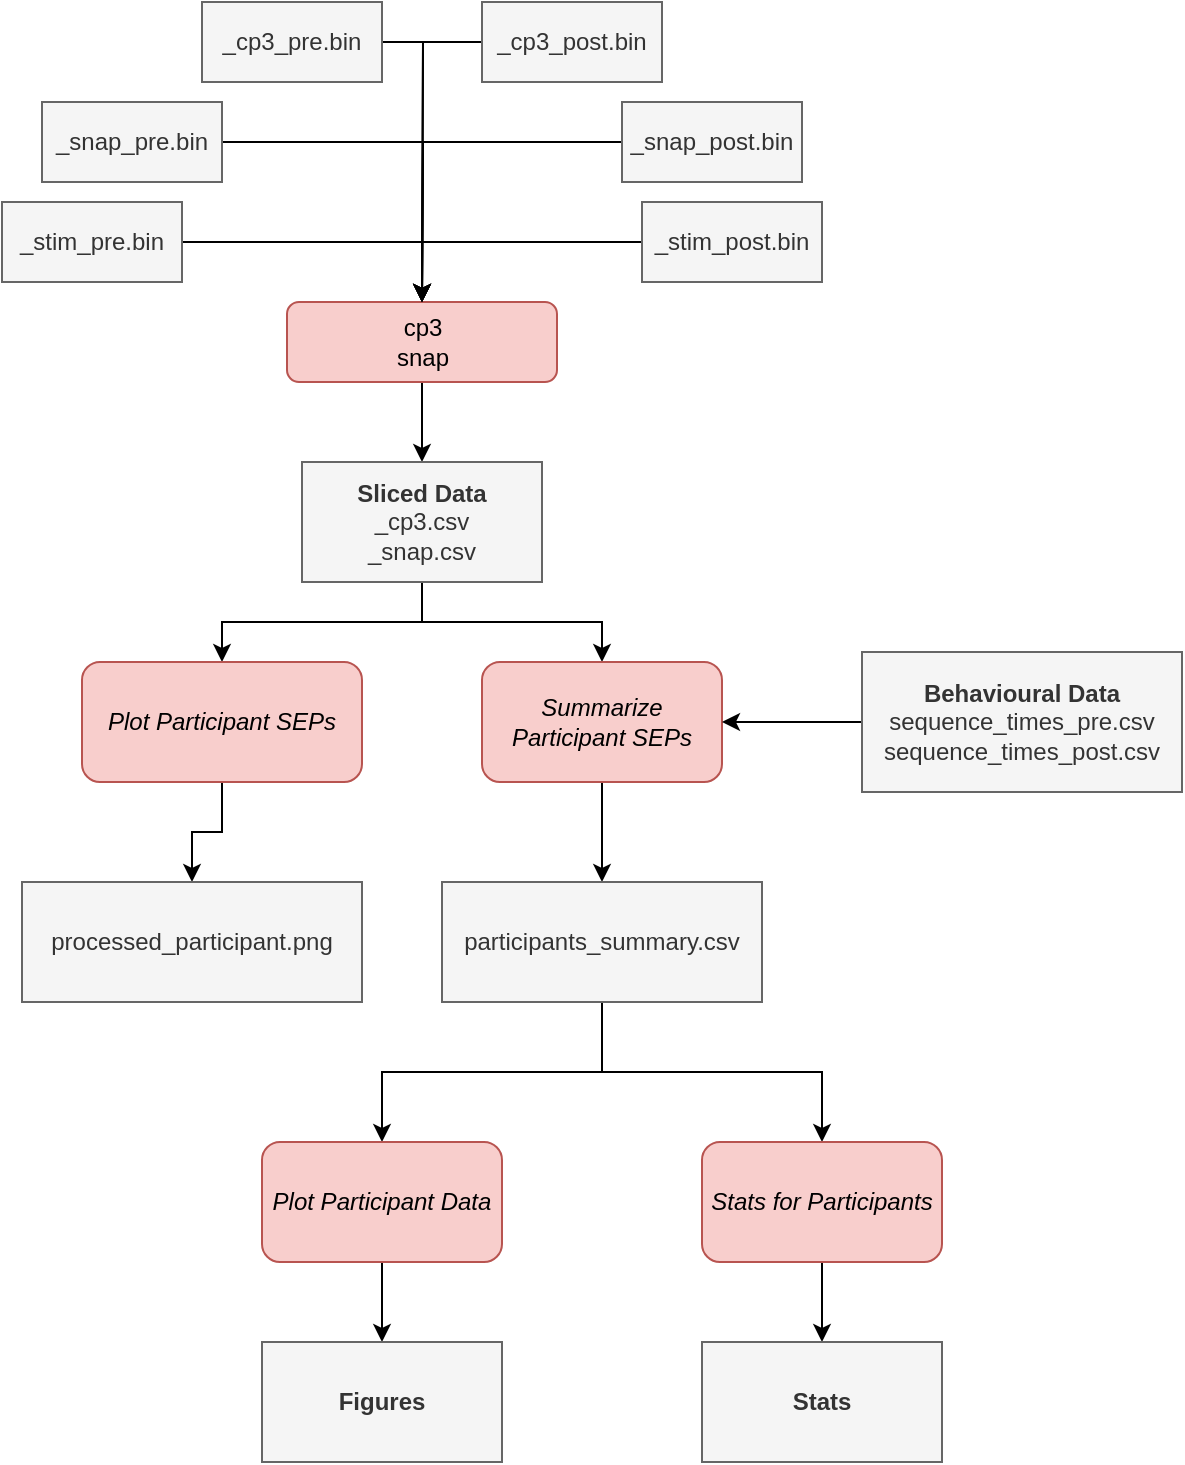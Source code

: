 <mxfile version="26.1.0">
  <diagram id="C5RBs43oDa-KdzZeNtuy" name="Page-1">
    <mxGraphModel dx="2074" dy="1132" grid="1" gridSize="10" guides="1" tooltips="1" connect="1" arrows="1" fold="1" page="1" pageScale="1" pageWidth="827" pageHeight="1169" math="0" shadow="0">
      <root>
        <mxCell id="WIyWlLk6GJQsqaUBKTNV-0" />
        <mxCell id="WIyWlLk6GJQsqaUBKTNV-1" parent="WIyWlLk6GJQsqaUBKTNV-0" />
        <mxCell id="HiGR0V0xMvPDKsH27MNp-20" style="edgeStyle=orthogonalEdgeStyle;rounded=0;orthogonalLoop=1;jettySize=auto;html=1;" edge="1" parent="WIyWlLk6GJQsqaUBKTNV-1" source="HiGR0V0xMvPDKsH27MNp-0" target="HiGR0V0xMvPDKsH27MNp-19">
          <mxGeometry relative="1" as="geometry" />
        </mxCell>
        <mxCell id="HiGR0V0xMvPDKsH27MNp-0" value="cp3&lt;div&gt;snap&lt;/div&gt;" style="rounded=1;whiteSpace=wrap;html=1;fillColor=#f8cecc;strokeColor=#b85450;" vertex="1" parent="WIyWlLk6GJQsqaUBKTNV-1">
          <mxGeometry x="302.5" y="180" width="135" height="40" as="geometry" />
        </mxCell>
        <mxCell id="HiGR0V0xMvPDKsH27MNp-17" style="edgeStyle=orthogonalEdgeStyle;rounded=0;orthogonalLoop=1;jettySize=auto;html=1;" edge="1" parent="WIyWlLk6GJQsqaUBKTNV-1" source="HiGR0V0xMvPDKsH27MNp-1">
          <mxGeometry relative="1" as="geometry">
            <mxPoint x="370" y="180" as="targetPoint" />
          </mxGeometry>
        </mxCell>
        <mxCell id="HiGR0V0xMvPDKsH27MNp-1" value="_snap_pre.bin" style="rounded=0;whiteSpace=wrap;html=1;fillColor=#f5f5f5;fontColor=#333333;strokeColor=#666666;" vertex="1" parent="WIyWlLk6GJQsqaUBKTNV-1">
          <mxGeometry x="180" y="80" width="90" height="40" as="geometry" />
        </mxCell>
        <mxCell id="HiGR0V0xMvPDKsH27MNp-14" style="edgeStyle=orthogonalEdgeStyle;rounded=0;orthogonalLoop=1;jettySize=auto;html=1;" edge="1" parent="WIyWlLk6GJQsqaUBKTNV-1" source="HiGR0V0xMvPDKsH27MNp-8">
          <mxGeometry relative="1" as="geometry">
            <mxPoint x="370" y="180" as="targetPoint" />
          </mxGeometry>
        </mxCell>
        <mxCell id="HiGR0V0xMvPDKsH27MNp-8" value="_snap_post.bin" style="rounded=0;whiteSpace=wrap;html=1;fillColor=#f5f5f5;fontColor=#333333;strokeColor=#666666;" vertex="1" parent="WIyWlLk6GJQsqaUBKTNV-1">
          <mxGeometry x="470" y="80" width="90" height="40" as="geometry" />
        </mxCell>
        <mxCell id="HiGR0V0xMvPDKsH27MNp-15" style="edgeStyle=orthogonalEdgeStyle;rounded=0;orthogonalLoop=1;jettySize=auto;html=1;" edge="1" parent="WIyWlLk6GJQsqaUBKTNV-1" source="HiGR0V0xMvPDKsH27MNp-9">
          <mxGeometry relative="1" as="geometry">
            <mxPoint x="370" y="180" as="targetPoint" />
          </mxGeometry>
        </mxCell>
        <mxCell id="HiGR0V0xMvPDKsH27MNp-9" value="_cp3_post.bin" style="rounded=0;whiteSpace=wrap;html=1;fillColor=#f5f5f5;fontColor=#333333;strokeColor=#666666;" vertex="1" parent="WIyWlLk6GJQsqaUBKTNV-1">
          <mxGeometry x="400" y="30" width="90" height="40" as="geometry" />
        </mxCell>
        <mxCell id="HiGR0V0xMvPDKsH27MNp-16" style="edgeStyle=orthogonalEdgeStyle;rounded=0;orthogonalLoop=1;jettySize=auto;html=1;" edge="1" parent="WIyWlLk6GJQsqaUBKTNV-1" source="HiGR0V0xMvPDKsH27MNp-10">
          <mxGeometry relative="1" as="geometry">
            <mxPoint x="370" y="180" as="targetPoint" />
          </mxGeometry>
        </mxCell>
        <mxCell id="HiGR0V0xMvPDKsH27MNp-10" value="_cp3_pre.bin" style="rounded=0;whiteSpace=wrap;html=1;fillColor=#f5f5f5;fontColor=#333333;strokeColor=#666666;" vertex="1" parent="WIyWlLk6GJQsqaUBKTNV-1">
          <mxGeometry x="260" y="30" width="90" height="40" as="geometry" />
        </mxCell>
        <mxCell id="HiGR0V0xMvPDKsH27MNp-18" style="edgeStyle=orthogonalEdgeStyle;rounded=0;orthogonalLoop=1;jettySize=auto;html=1;entryX=0.5;entryY=0;entryDx=0;entryDy=0;" edge="1" parent="WIyWlLk6GJQsqaUBKTNV-1" source="HiGR0V0xMvPDKsH27MNp-11" target="HiGR0V0xMvPDKsH27MNp-0">
          <mxGeometry relative="1" as="geometry" />
        </mxCell>
        <mxCell id="HiGR0V0xMvPDKsH27MNp-11" value="_stim_pre.bin" style="rounded=0;whiteSpace=wrap;html=1;fillColor=#f5f5f5;fontColor=#333333;strokeColor=#666666;" vertex="1" parent="WIyWlLk6GJQsqaUBKTNV-1">
          <mxGeometry x="160" y="130" width="90" height="40" as="geometry" />
        </mxCell>
        <mxCell id="HiGR0V0xMvPDKsH27MNp-13" style="edgeStyle=orthogonalEdgeStyle;rounded=0;orthogonalLoop=1;jettySize=auto;html=1;entryX=0.5;entryY=0;entryDx=0;entryDy=0;" edge="1" parent="WIyWlLk6GJQsqaUBKTNV-1" source="HiGR0V0xMvPDKsH27MNp-12" target="HiGR0V0xMvPDKsH27MNp-0">
          <mxGeometry relative="1" as="geometry" />
        </mxCell>
        <mxCell id="HiGR0V0xMvPDKsH27MNp-12" value="_stim_post.bin" style="rounded=0;whiteSpace=wrap;html=1;fillColor=#f5f5f5;fontColor=#333333;strokeColor=#666666;" vertex="1" parent="WIyWlLk6GJQsqaUBKTNV-1">
          <mxGeometry x="480" y="130" width="90" height="40" as="geometry" />
        </mxCell>
        <mxCell id="HiGR0V0xMvPDKsH27MNp-23" style="edgeStyle=orthogonalEdgeStyle;rounded=0;orthogonalLoop=1;jettySize=auto;html=1;entryX=0.5;entryY=0;entryDx=0;entryDy=0;" edge="1" parent="WIyWlLk6GJQsqaUBKTNV-1" source="HiGR0V0xMvPDKsH27MNp-19" target="HiGR0V0xMvPDKsH27MNp-21">
          <mxGeometry relative="1" as="geometry" />
        </mxCell>
        <mxCell id="HiGR0V0xMvPDKsH27MNp-24" style="edgeStyle=orthogonalEdgeStyle;rounded=0;orthogonalLoop=1;jettySize=auto;html=1;entryX=0.5;entryY=0;entryDx=0;entryDy=0;" edge="1" parent="WIyWlLk6GJQsqaUBKTNV-1" source="HiGR0V0xMvPDKsH27MNp-19" target="HiGR0V0xMvPDKsH27MNp-22">
          <mxGeometry relative="1" as="geometry" />
        </mxCell>
        <mxCell id="HiGR0V0xMvPDKsH27MNp-19" value="&lt;b&gt;Sliced Data&lt;/b&gt;&lt;div&gt;_cp3.csv&lt;div&gt;_snap.csv&lt;/div&gt;&lt;/div&gt;" style="rounded=0;whiteSpace=wrap;html=1;fillColor=#f5f5f5;fontColor=#333333;strokeColor=#666666;" vertex="1" parent="WIyWlLk6GJQsqaUBKTNV-1">
          <mxGeometry x="310" y="260" width="120" height="60" as="geometry" />
        </mxCell>
        <mxCell id="HiGR0V0xMvPDKsH27MNp-26" style="edgeStyle=orthogonalEdgeStyle;rounded=0;orthogonalLoop=1;jettySize=auto;html=1;entryX=0.5;entryY=0;entryDx=0;entryDy=0;" edge="1" parent="WIyWlLk6GJQsqaUBKTNV-1" source="HiGR0V0xMvPDKsH27MNp-21" target="HiGR0V0xMvPDKsH27MNp-25">
          <mxGeometry relative="1" as="geometry" />
        </mxCell>
        <mxCell id="HiGR0V0xMvPDKsH27MNp-21" value="&lt;i&gt;Plot Participant SEPs&lt;/i&gt;" style="rounded=1;whiteSpace=wrap;html=1;fillColor=#f8cecc;strokeColor=#b85450;" vertex="1" parent="WIyWlLk6GJQsqaUBKTNV-1">
          <mxGeometry x="200" y="360" width="140" height="60" as="geometry" />
        </mxCell>
        <mxCell id="HiGR0V0xMvPDKsH27MNp-28" style="edgeStyle=orthogonalEdgeStyle;rounded=0;orthogonalLoop=1;jettySize=auto;html=1;entryX=0.5;entryY=0;entryDx=0;entryDy=0;" edge="1" parent="WIyWlLk6GJQsqaUBKTNV-1" source="HiGR0V0xMvPDKsH27MNp-22" target="HiGR0V0xMvPDKsH27MNp-27">
          <mxGeometry relative="1" as="geometry" />
        </mxCell>
        <mxCell id="HiGR0V0xMvPDKsH27MNp-22" value="&lt;i&gt;Summarize Participant SEPs&lt;/i&gt;" style="rounded=1;whiteSpace=wrap;html=1;fillColor=#f8cecc;strokeColor=#b85450;" vertex="1" parent="WIyWlLk6GJQsqaUBKTNV-1">
          <mxGeometry x="400" y="360" width="120" height="60" as="geometry" />
        </mxCell>
        <mxCell id="HiGR0V0xMvPDKsH27MNp-25" value="processed_participant.png" style="rounded=0;whiteSpace=wrap;html=1;fillColor=#f5f5f5;fontColor=#333333;strokeColor=#666666;" vertex="1" parent="WIyWlLk6GJQsqaUBKTNV-1">
          <mxGeometry x="170" y="470" width="170" height="60" as="geometry" />
        </mxCell>
        <mxCell id="HiGR0V0xMvPDKsH27MNp-33" style="edgeStyle=orthogonalEdgeStyle;rounded=0;orthogonalLoop=1;jettySize=auto;html=1;entryX=0.5;entryY=0;entryDx=0;entryDy=0;" edge="1" parent="WIyWlLk6GJQsqaUBKTNV-1" source="HiGR0V0xMvPDKsH27MNp-27" target="HiGR0V0xMvPDKsH27MNp-29">
          <mxGeometry relative="1" as="geometry" />
        </mxCell>
        <mxCell id="HiGR0V0xMvPDKsH27MNp-36" style="edgeStyle=orthogonalEdgeStyle;rounded=0;orthogonalLoop=1;jettySize=auto;html=1;" edge="1" parent="WIyWlLk6GJQsqaUBKTNV-1" source="HiGR0V0xMvPDKsH27MNp-27" target="HiGR0V0xMvPDKsH27MNp-35">
          <mxGeometry relative="1" as="geometry" />
        </mxCell>
        <mxCell id="HiGR0V0xMvPDKsH27MNp-27" value="participants_summary.csv" style="rounded=0;whiteSpace=wrap;html=1;fillColor=#f5f5f5;fontColor=#333333;strokeColor=#666666;" vertex="1" parent="WIyWlLk6GJQsqaUBKTNV-1">
          <mxGeometry x="380" y="470" width="160" height="60" as="geometry" />
        </mxCell>
        <mxCell id="HiGR0V0xMvPDKsH27MNp-39" style="edgeStyle=orthogonalEdgeStyle;rounded=0;orthogonalLoop=1;jettySize=auto;html=1;" edge="1" parent="WIyWlLk6GJQsqaUBKTNV-1" source="HiGR0V0xMvPDKsH27MNp-29" target="HiGR0V0xMvPDKsH27MNp-37">
          <mxGeometry relative="1" as="geometry" />
        </mxCell>
        <mxCell id="HiGR0V0xMvPDKsH27MNp-29" value="&lt;i&gt;Plot Participant Data&lt;/i&gt;" style="rounded=1;whiteSpace=wrap;html=1;fillColor=#f8cecc;strokeColor=#b85450;" vertex="1" parent="WIyWlLk6GJQsqaUBKTNV-1">
          <mxGeometry x="290" y="600" width="120" height="60" as="geometry" />
        </mxCell>
        <mxCell id="HiGR0V0xMvPDKsH27MNp-34" style="edgeStyle=orthogonalEdgeStyle;rounded=0;orthogonalLoop=1;jettySize=auto;html=1;entryX=1;entryY=0.5;entryDx=0;entryDy=0;" edge="1" parent="WIyWlLk6GJQsqaUBKTNV-1" source="HiGR0V0xMvPDKsH27MNp-31" target="HiGR0V0xMvPDKsH27MNp-22">
          <mxGeometry relative="1" as="geometry" />
        </mxCell>
        <mxCell id="HiGR0V0xMvPDKsH27MNp-31" value="&lt;b&gt;Behavioural Data&lt;/b&gt;&lt;div&gt;sequence_times_pre.csv&lt;/div&gt;&lt;div&gt;sequence_times_post.csv&lt;/div&gt;" style="rounded=0;whiteSpace=wrap;html=1;fillColor=#f5f5f5;fontColor=#333333;strokeColor=#666666;" vertex="1" parent="WIyWlLk6GJQsqaUBKTNV-1">
          <mxGeometry x="590" y="355" width="160" height="70" as="geometry" />
        </mxCell>
        <mxCell id="HiGR0V0xMvPDKsH27MNp-40" style="edgeStyle=orthogonalEdgeStyle;rounded=0;orthogonalLoop=1;jettySize=auto;html=1;" edge="1" parent="WIyWlLk6GJQsqaUBKTNV-1" source="HiGR0V0xMvPDKsH27MNp-35" target="HiGR0V0xMvPDKsH27MNp-38">
          <mxGeometry relative="1" as="geometry" />
        </mxCell>
        <mxCell id="HiGR0V0xMvPDKsH27MNp-35" value="&lt;i&gt;Stats for Participants&lt;/i&gt;" style="rounded=1;whiteSpace=wrap;html=1;fillColor=#f8cecc;strokeColor=#b85450;" vertex="1" parent="WIyWlLk6GJQsqaUBKTNV-1">
          <mxGeometry x="510" y="600" width="120" height="60" as="geometry" />
        </mxCell>
        <mxCell id="HiGR0V0xMvPDKsH27MNp-37" value="&lt;b&gt;Figures&lt;/b&gt;" style="rounded=0;whiteSpace=wrap;html=1;fillColor=#f5f5f5;fontColor=#333333;strokeColor=#666666;" vertex="1" parent="WIyWlLk6GJQsqaUBKTNV-1">
          <mxGeometry x="290" y="700" width="120" height="60" as="geometry" />
        </mxCell>
        <mxCell id="HiGR0V0xMvPDKsH27MNp-38" value="&lt;b&gt;Stats&lt;/b&gt;" style="rounded=0;whiteSpace=wrap;html=1;fillColor=#f5f5f5;fontColor=#333333;strokeColor=#666666;" vertex="1" parent="WIyWlLk6GJQsqaUBKTNV-1">
          <mxGeometry x="510" y="700" width="120" height="60" as="geometry" />
        </mxCell>
      </root>
    </mxGraphModel>
  </diagram>
</mxfile>
